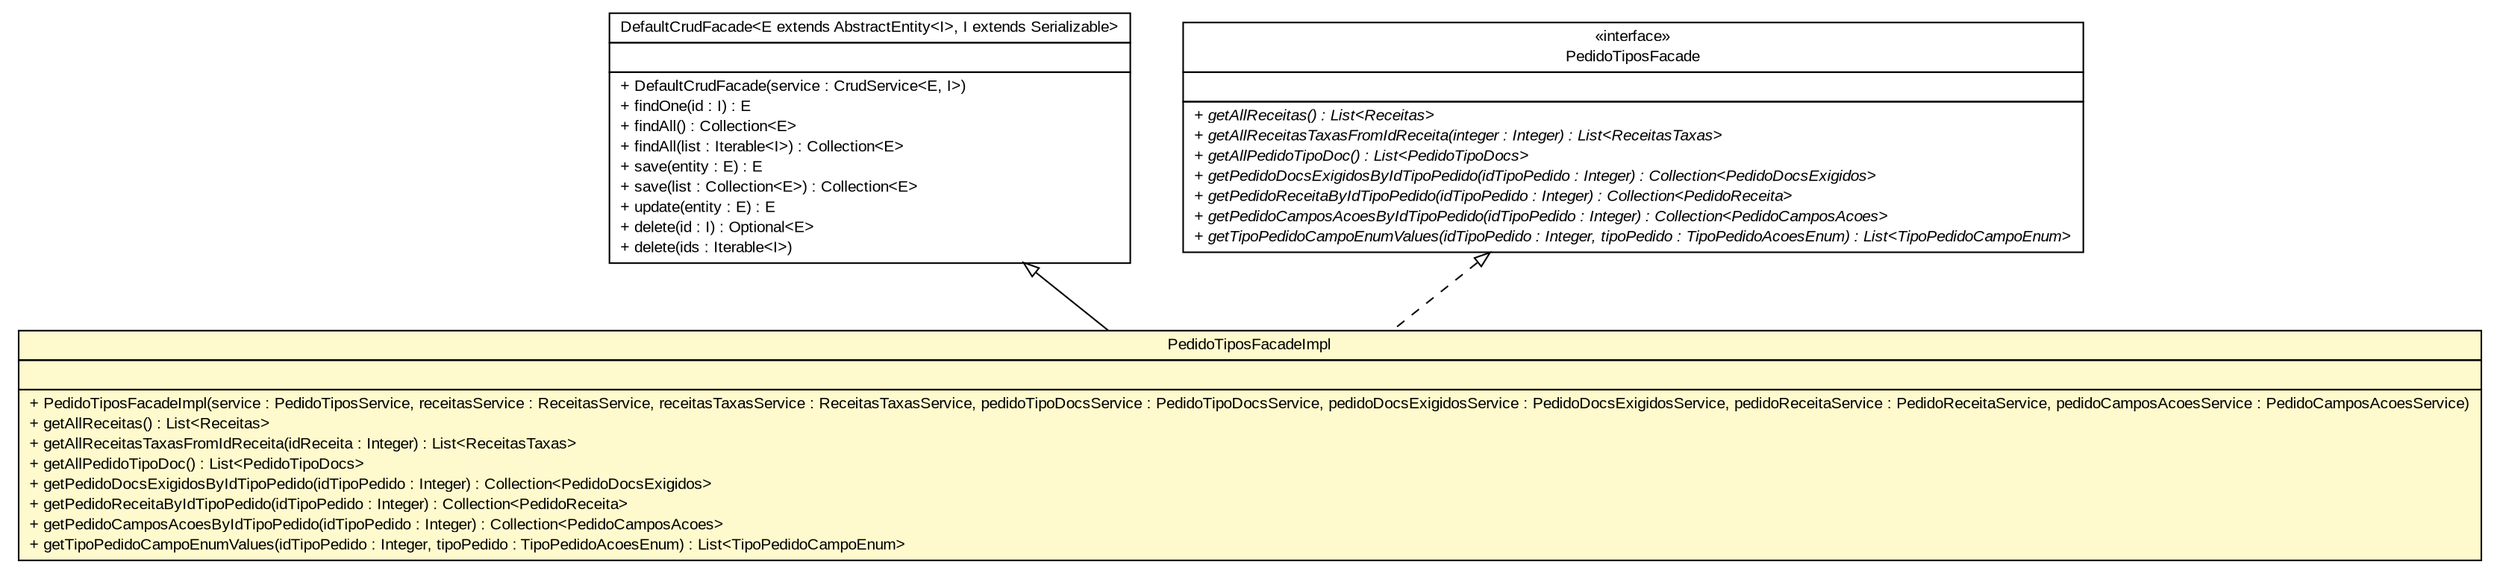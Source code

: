 #!/usr/local/bin/dot
#
# Class diagram 
# Generated by UMLGraph version R5_6 (http://www.umlgraph.org/)
#

digraph G {
	edge [fontname="arial",fontsize=10,labelfontname="arial",labelfontsize=10];
	node [fontname="arial",fontsize=10,shape=plaintext];
	nodesep=0.25;
	ranksep=0.5;
	// br.gov.to.sefaz.business.facade.impl.DefaultCrudFacade<E extends br.gov.to.sefaz.persistence.entity.AbstractEntity<I>, I extends java.io.Serializable>
	c148531 [label=<<table title="br.gov.to.sefaz.business.facade.impl.DefaultCrudFacade" border="0" cellborder="1" cellspacing="0" cellpadding="2" port="p" href="../../../../../business/facade/impl/DefaultCrudFacade.html">
		<tr><td><table border="0" cellspacing="0" cellpadding="1">
<tr><td align="center" balign="center"> DefaultCrudFacade&lt;E extends AbstractEntity&lt;I&gt;, I extends Serializable&gt; </td></tr>
		</table></td></tr>
		<tr><td><table border="0" cellspacing="0" cellpadding="1">
<tr><td align="left" balign="left">  </td></tr>
		</table></td></tr>
		<tr><td><table border="0" cellspacing="0" cellpadding="1">
<tr><td align="left" balign="left"> + DefaultCrudFacade(service : CrudService&lt;E, I&gt;) </td></tr>
<tr><td align="left" balign="left"> + findOne(id : I) : E </td></tr>
<tr><td align="left" balign="left"> + findAll() : Collection&lt;E&gt; </td></tr>
<tr><td align="left" balign="left"> + findAll(list : Iterable&lt;I&gt;) : Collection&lt;E&gt; </td></tr>
<tr><td align="left" balign="left"> + save(entity : E) : E </td></tr>
<tr><td align="left" balign="left"> + save(list : Collection&lt;E&gt;) : Collection&lt;E&gt; </td></tr>
<tr><td align="left" balign="left"> + update(entity : E) : E </td></tr>
<tr><td align="left" balign="left"> + delete(id : I) : Optional&lt;E&gt; </td></tr>
<tr><td align="left" balign="left"> + delete(ids : Iterable&lt;I&gt;) </td></tr>
		</table></td></tr>
		</table>>, URL="../../../../../business/facade/impl/DefaultCrudFacade.html", fontname="arial", fontcolor="black", fontsize=10.0];
	// br.gov.to.sefaz.arr.parametros.business.facade.PedidoTiposFacade
	c148713 [label=<<table title="br.gov.to.sefaz.arr.parametros.business.facade.PedidoTiposFacade" border="0" cellborder="1" cellspacing="0" cellpadding="2" port="p" href="../PedidoTiposFacade.html">
		<tr><td><table border="0" cellspacing="0" cellpadding="1">
<tr><td align="center" balign="center"> &#171;interface&#187; </td></tr>
<tr><td align="center" balign="center"> PedidoTiposFacade </td></tr>
		</table></td></tr>
		<tr><td><table border="0" cellspacing="0" cellpadding="1">
<tr><td align="left" balign="left">  </td></tr>
		</table></td></tr>
		<tr><td><table border="0" cellspacing="0" cellpadding="1">
<tr><td align="left" balign="left"><font face="arial italic" point-size="10.0"> + getAllReceitas() : List&lt;Receitas&gt; </font></td></tr>
<tr><td align="left" balign="left"><font face="arial italic" point-size="10.0"> + getAllReceitasTaxasFromIdReceita(integer : Integer) : List&lt;ReceitasTaxas&gt; </font></td></tr>
<tr><td align="left" balign="left"><font face="arial italic" point-size="10.0"> + getAllPedidoTipoDoc() : List&lt;PedidoTipoDocs&gt; </font></td></tr>
<tr><td align="left" balign="left"><font face="arial italic" point-size="10.0"> + getPedidoDocsExigidosByIdTipoPedido(idTipoPedido : Integer) : Collection&lt;PedidoDocsExigidos&gt; </font></td></tr>
<tr><td align="left" balign="left"><font face="arial italic" point-size="10.0"> + getPedidoReceitaByIdTipoPedido(idTipoPedido : Integer) : Collection&lt;PedidoReceita&gt; </font></td></tr>
<tr><td align="left" balign="left"><font face="arial italic" point-size="10.0"> + getPedidoCamposAcoesByIdTipoPedido(idTipoPedido : Integer) : Collection&lt;PedidoCamposAcoes&gt; </font></td></tr>
<tr><td align="left" balign="left"><font face="arial italic" point-size="10.0"> + getTipoPedidoCampoEnumValues(idTipoPedido : Integer, tipoPedido : TipoPedidoAcoesEnum) : List&lt;TipoPedidoCampoEnum&gt; </font></td></tr>
		</table></td></tr>
		</table>>, URL="../PedidoTiposFacade.html", fontname="arial", fontcolor="black", fontsize=10.0];
	// br.gov.to.sefaz.arr.parametros.business.facade.impl.PedidoTiposFacadeImpl
	c148723 [label=<<table title="br.gov.to.sefaz.arr.parametros.business.facade.impl.PedidoTiposFacadeImpl" border="0" cellborder="1" cellspacing="0" cellpadding="2" port="p" bgcolor="lemonChiffon" href="./PedidoTiposFacadeImpl.html">
		<tr><td><table border="0" cellspacing="0" cellpadding="1">
<tr><td align="center" balign="center"> PedidoTiposFacadeImpl </td></tr>
		</table></td></tr>
		<tr><td><table border="0" cellspacing="0" cellpadding="1">
<tr><td align="left" balign="left">  </td></tr>
		</table></td></tr>
		<tr><td><table border="0" cellspacing="0" cellpadding="1">
<tr><td align="left" balign="left"> + PedidoTiposFacadeImpl(service : PedidoTiposService, receitasService : ReceitasService, receitasTaxasService : ReceitasTaxasService, pedidoTipoDocsService : PedidoTipoDocsService, pedidoDocsExigidosService : PedidoDocsExigidosService, pedidoReceitaService : PedidoReceitaService, pedidoCamposAcoesService : PedidoCamposAcoesService) </td></tr>
<tr><td align="left" balign="left"> + getAllReceitas() : List&lt;Receitas&gt; </td></tr>
<tr><td align="left" balign="left"> + getAllReceitasTaxasFromIdReceita(idReceita : Integer) : List&lt;ReceitasTaxas&gt; </td></tr>
<tr><td align="left" balign="left"> + getAllPedidoTipoDoc() : List&lt;PedidoTipoDocs&gt; </td></tr>
<tr><td align="left" balign="left"> + getPedidoDocsExigidosByIdTipoPedido(idTipoPedido : Integer) : Collection&lt;PedidoDocsExigidos&gt; </td></tr>
<tr><td align="left" balign="left"> + getPedidoReceitaByIdTipoPedido(idTipoPedido : Integer) : Collection&lt;PedidoReceita&gt; </td></tr>
<tr><td align="left" balign="left"> + getPedidoCamposAcoesByIdTipoPedido(idTipoPedido : Integer) : Collection&lt;PedidoCamposAcoes&gt; </td></tr>
<tr><td align="left" balign="left"> + getTipoPedidoCampoEnumValues(idTipoPedido : Integer, tipoPedido : TipoPedidoAcoesEnum) : List&lt;TipoPedidoCampoEnum&gt; </td></tr>
		</table></td></tr>
		</table>>, URL="./PedidoTiposFacadeImpl.html", fontname="arial", fontcolor="black", fontsize=10.0];
	//br.gov.to.sefaz.arr.parametros.business.facade.impl.PedidoTiposFacadeImpl extends br.gov.to.sefaz.business.facade.impl.DefaultCrudFacade<br.gov.to.sefaz.arr.parametros.persistence.entity.PedidoTipos, java.lang.Integer>
	c148531:p -> c148723:p [dir=back,arrowtail=empty];
	//br.gov.to.sefaz.arr.parametros.business.facade.impl.PedidoTiposFacadeImpl implements br.gov.to.sefaz.arr.parametros.business.facade.PedidoTiposFacade
	c148713:p -> c148723:p [dir=back,arrowtail=empty,style=dashed];
}

